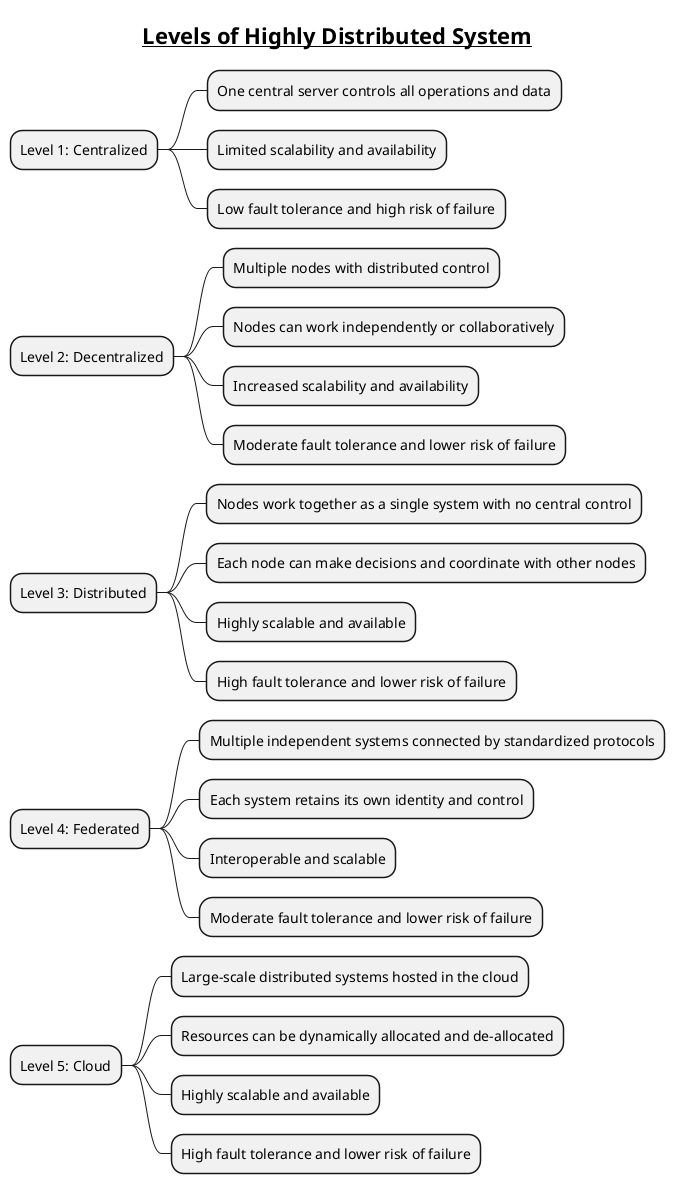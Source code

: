 
@startmindmap
title =__Levels of Highly Distributed System__

* Level 1: Centralized
** One central server controls all operations and data
** Limited scalability and availability
** Low fault tolerance and high risk of failure

* Level 2: Decentralized
** Multiple nodes with distributed control
** Nodes can work independently or collaboratively
** Increased scalability and availability
** Moderate fault tolerance and lower risk of failure

* Level 3: Distributed
** Nodes work together as a single system with no central control
** Each node can make decisions and coordinate with other nodes
** Highly scalable and available
** High fault tolerance and lower risk of failure

* Level 4: Federated
** Multiple independent systems connected by standardized protocols
** Each system retains its own identity and control
** Interoperable and scalable
** Moderate fault tolerance and lower risk of failure

* Level 5: Cloud
** Large-scale distributed systems hosted in the cloud
** Resources can be dynamically allocated and de-allocated
** Highly scalable and available
** High fault tolerance and lower risk of failure

@endmindmap